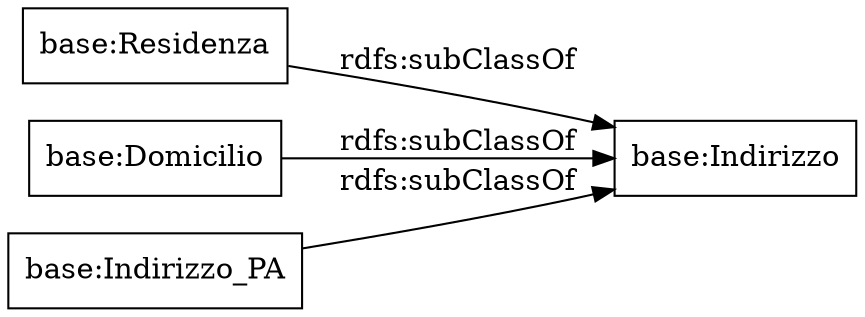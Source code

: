 digraph ar2dtool_diagram { 
rankdir=LR;
size="1000"
node [shape = rectangle, color="black"]; "base:Residenza" "base:Domicilio" "base:Indirizzo" "base:Indirizzo_PA" ; /*classes style*/
	"base:Residenza" -> "base:Indirizzo" [ label = "rdfs:subClassOf" ];
	"base:Domicilio" -> "base:Indirizzo" [ label = "rdfs:subClassOf" ];
	"base:Indirizzo_PA" -> "base:Indirizzo" [ label = "rdfs:subClassOf" ];

}
